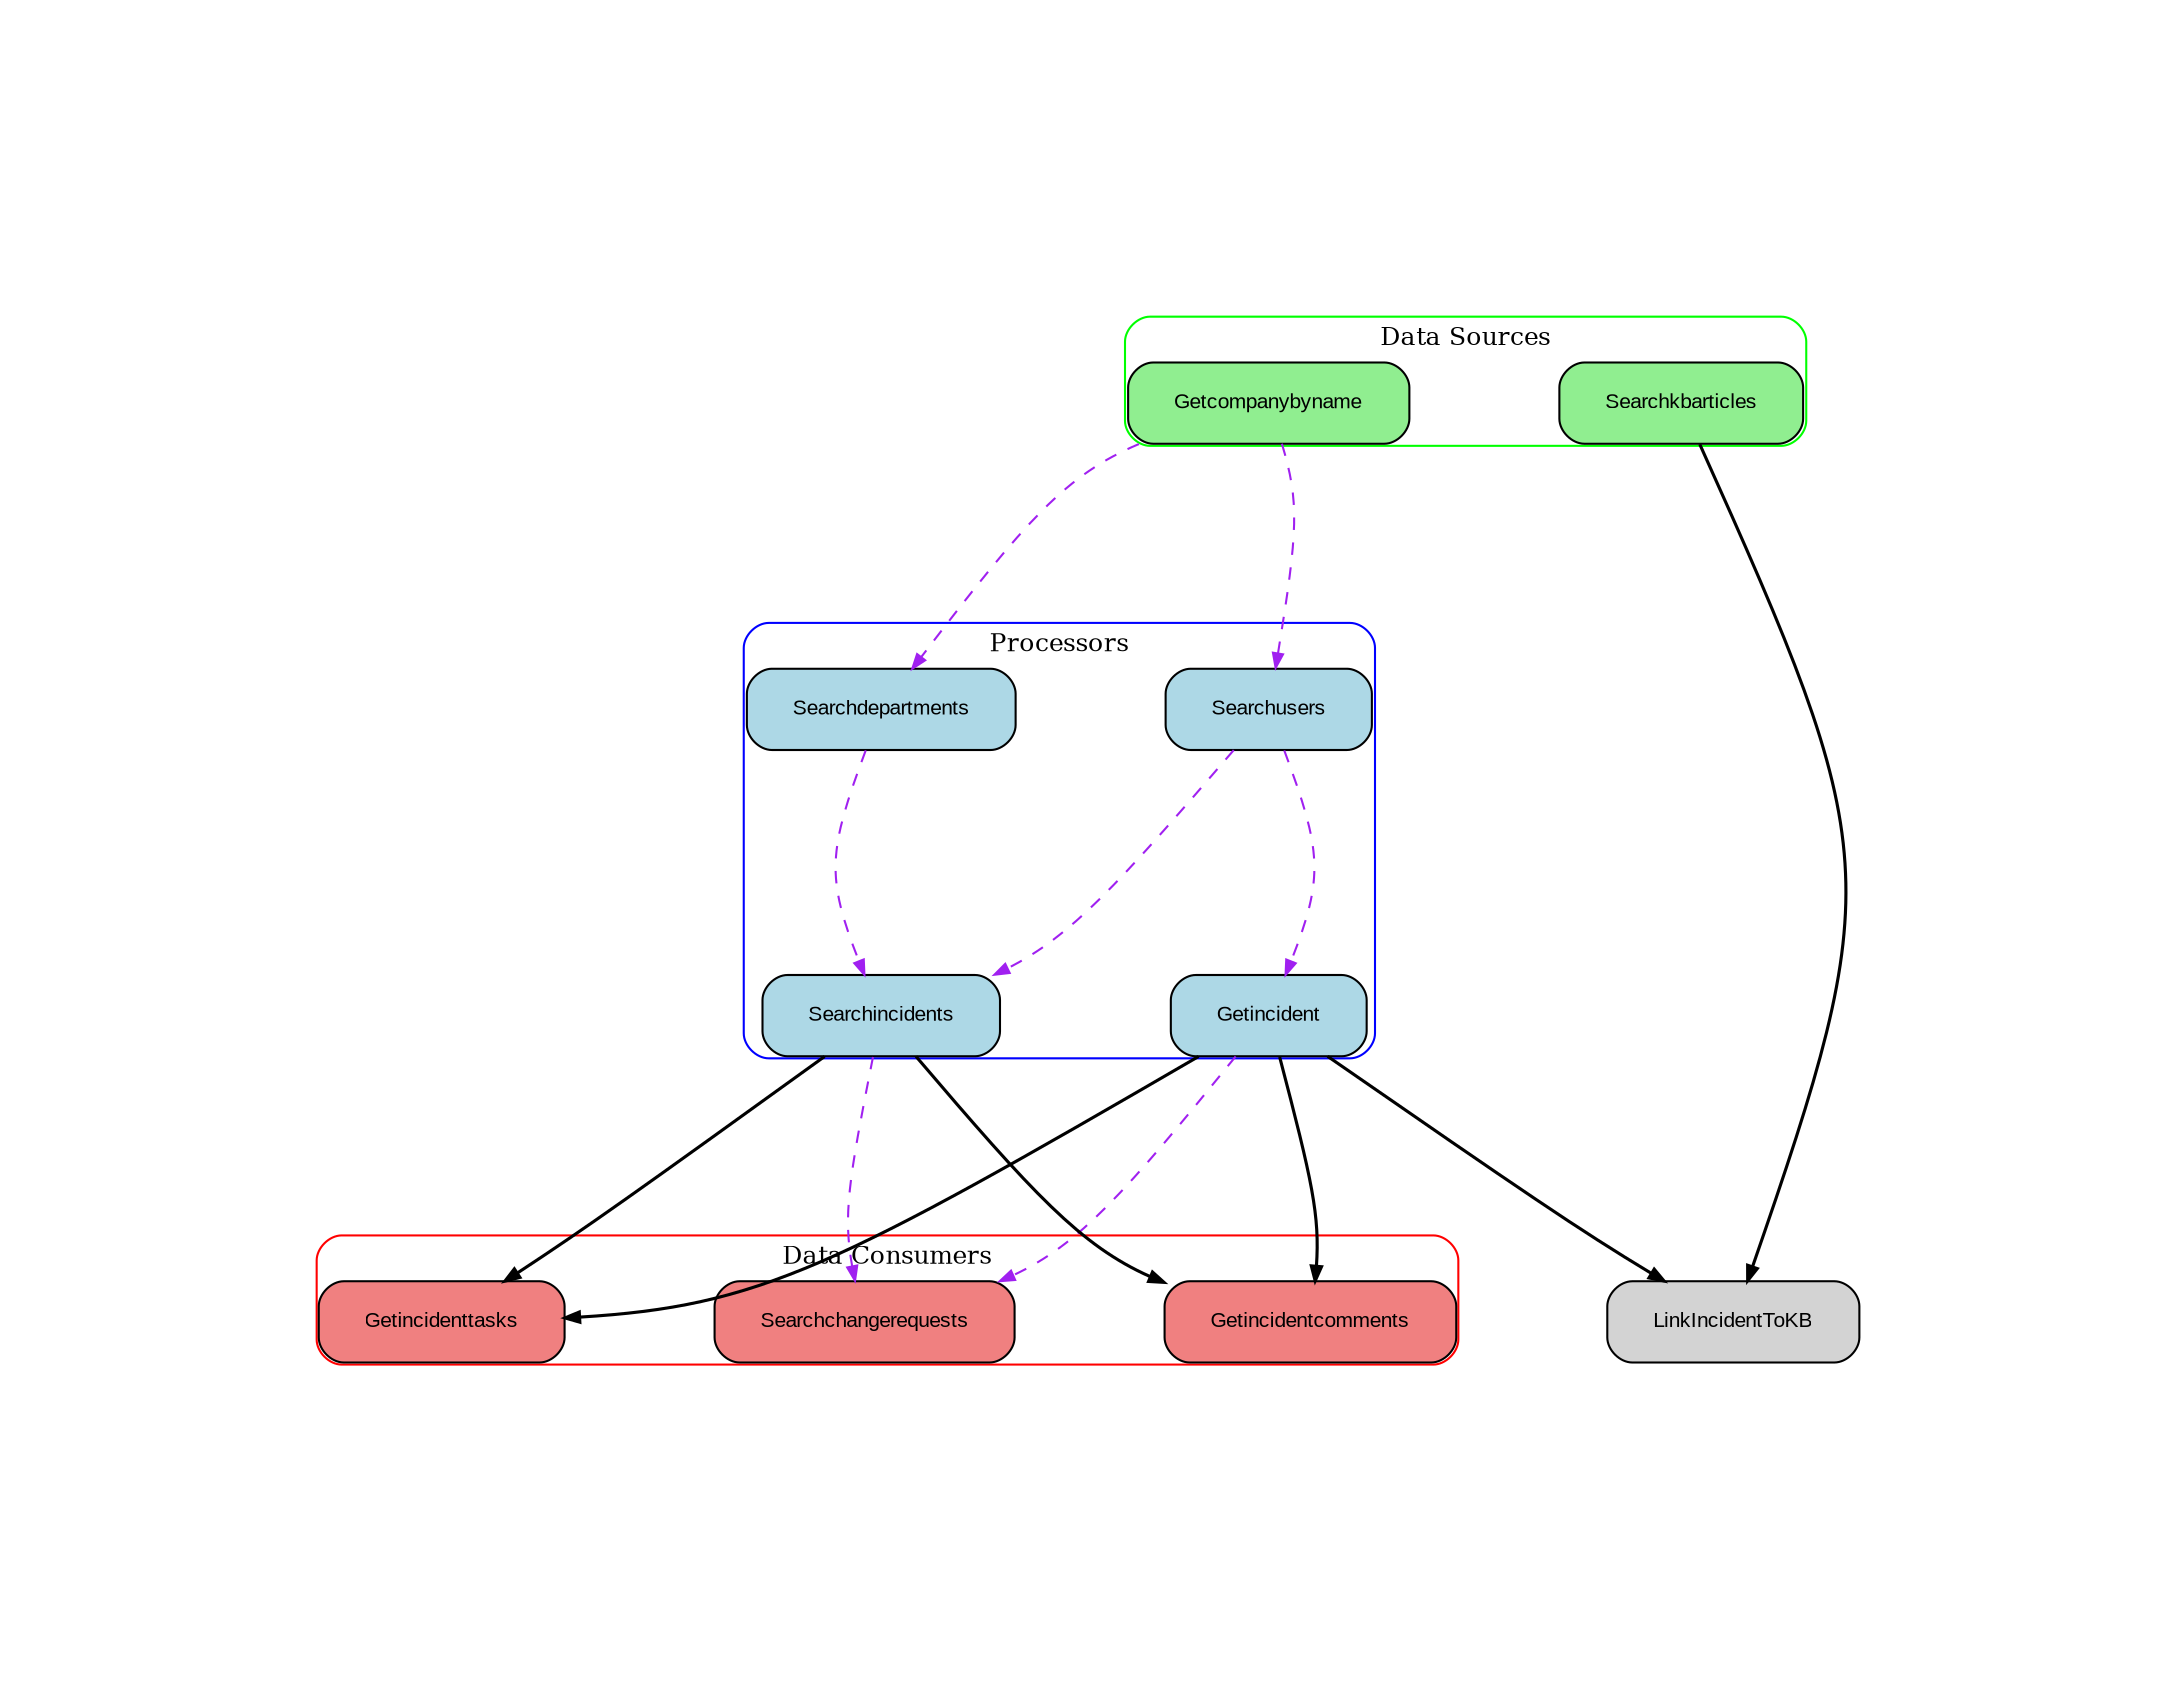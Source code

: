 // API Hierarchy
digraph {
	rankdir=TB
	splines=curved
	nodesep=1.0
	ranksep=1.5
	bgcolor=white
	margin=1.0
	pad=1.0
	node [fontname=Arial fontsize=10 margin="0.3,0.2" shape=box style="rounded,filled"]
	edge [arrowsize=0.7 fontname=Arial fontsize=8 labelangle=0 labeldistance=2.0 labelfloat=true]
	subgraph cluster_sources {
		fontsize=12 label="Data Sources" style=bold
		color=green style=rounded
		SearchKBArticles [label=Searchkbarticles fillcolor=lightgreen]
		GetCompanyByName [label=Getcompanybyname fillcolor=lightgreen]
	}
	subgraph cluster_transformers {
		fontsize=12 label=Processors style=bold
		color=blue style=rounded
		SearchUsers [label=Searchusers fillcolor=lightblue]
		GetIncident [label=Getincident fillcolor=lightblue]
		SearchIncidents [label=Searchincidents fillcolor=lightblue]
		SearchDepartments [label=Searchdepartments fillcolor=lightblue]
	}
	subgraph cluster_consumers {
		fontsize=12 label="Data Consumers" style=bold
		color=red style=rounded
		SearchChangeRequests [label=Searchchangerequests fillcolor=lightcoral]
		GetIncidentTasks [label=Getincidenttasks fillcolor=lightcoral]
		GetIncidentComments [label=Getincidentcomments fillcolor=lightcoral]
	}
	GetCompanyByName -> SearchUsers [color=purple penwidth=1.0 style=dashed]
	GetCompanyByName -> SearchDepartments [color=purple penwidth=1.0 style=dashed]
	SearchUsers -> GetIncident [color=purple penwidth=1.0 style=dashed]
	SearchDepartments -> SearchIncidents [color=purple penwidth=1.0 style=dashed]
	SearchUsers -> SearchIncidents [color=purple penwidth=1.0 style=dashed]
	SearchIncidents -> GetIncidentComments [color=black penwidth=1.5]
	SearchIncidents -> GetIncidentTasks [color=black penwidth=1.5]
	SearchIncidents -> SearchChangeRequests [color=purple penwidth=1.0 style=dashed]
	GetIncident -> GetIncidentComments [color=black penwidth=1.5]
	GetIncident -> GetIncidentTasks [color=black penwidth=1.5]
	GetIncident -> SearchChangeRequests [color=purple penwidth=1.0 style=dashed]
	SearchKBArticles -> LinkIncidentToKB [color=black penwidth=1.5]
	GetIncident -> LinkIncidentToKB [color=black penwidth=1.5]
}
